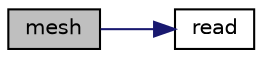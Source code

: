 digraph "mesh"
{
  bgcolor="transparent";
  edge [fontname="Helvetica",fontsize="10",labelfontname="Helvetica",labelfontsize="10"];
  node [fontname="Helvetica",fontsize="10",shape=record];
  rankdir="LR";
  Node620 [label="mesh",height=0.2,width=0.4,color="black", fillcolor="grey75", style="filled", fontcolor="black"];
  Node620 -> Node621 [color="midnightblue",fontsize="10",style="solid",fontname="Helvetica"];
  Node621 [label="read",height=0.2,width=0.4,color="black",URL="$a32269.html#a32d127171f3cc093063a66af34a659e7",tooltip="Read the LESfilter dictionary. "];
}
